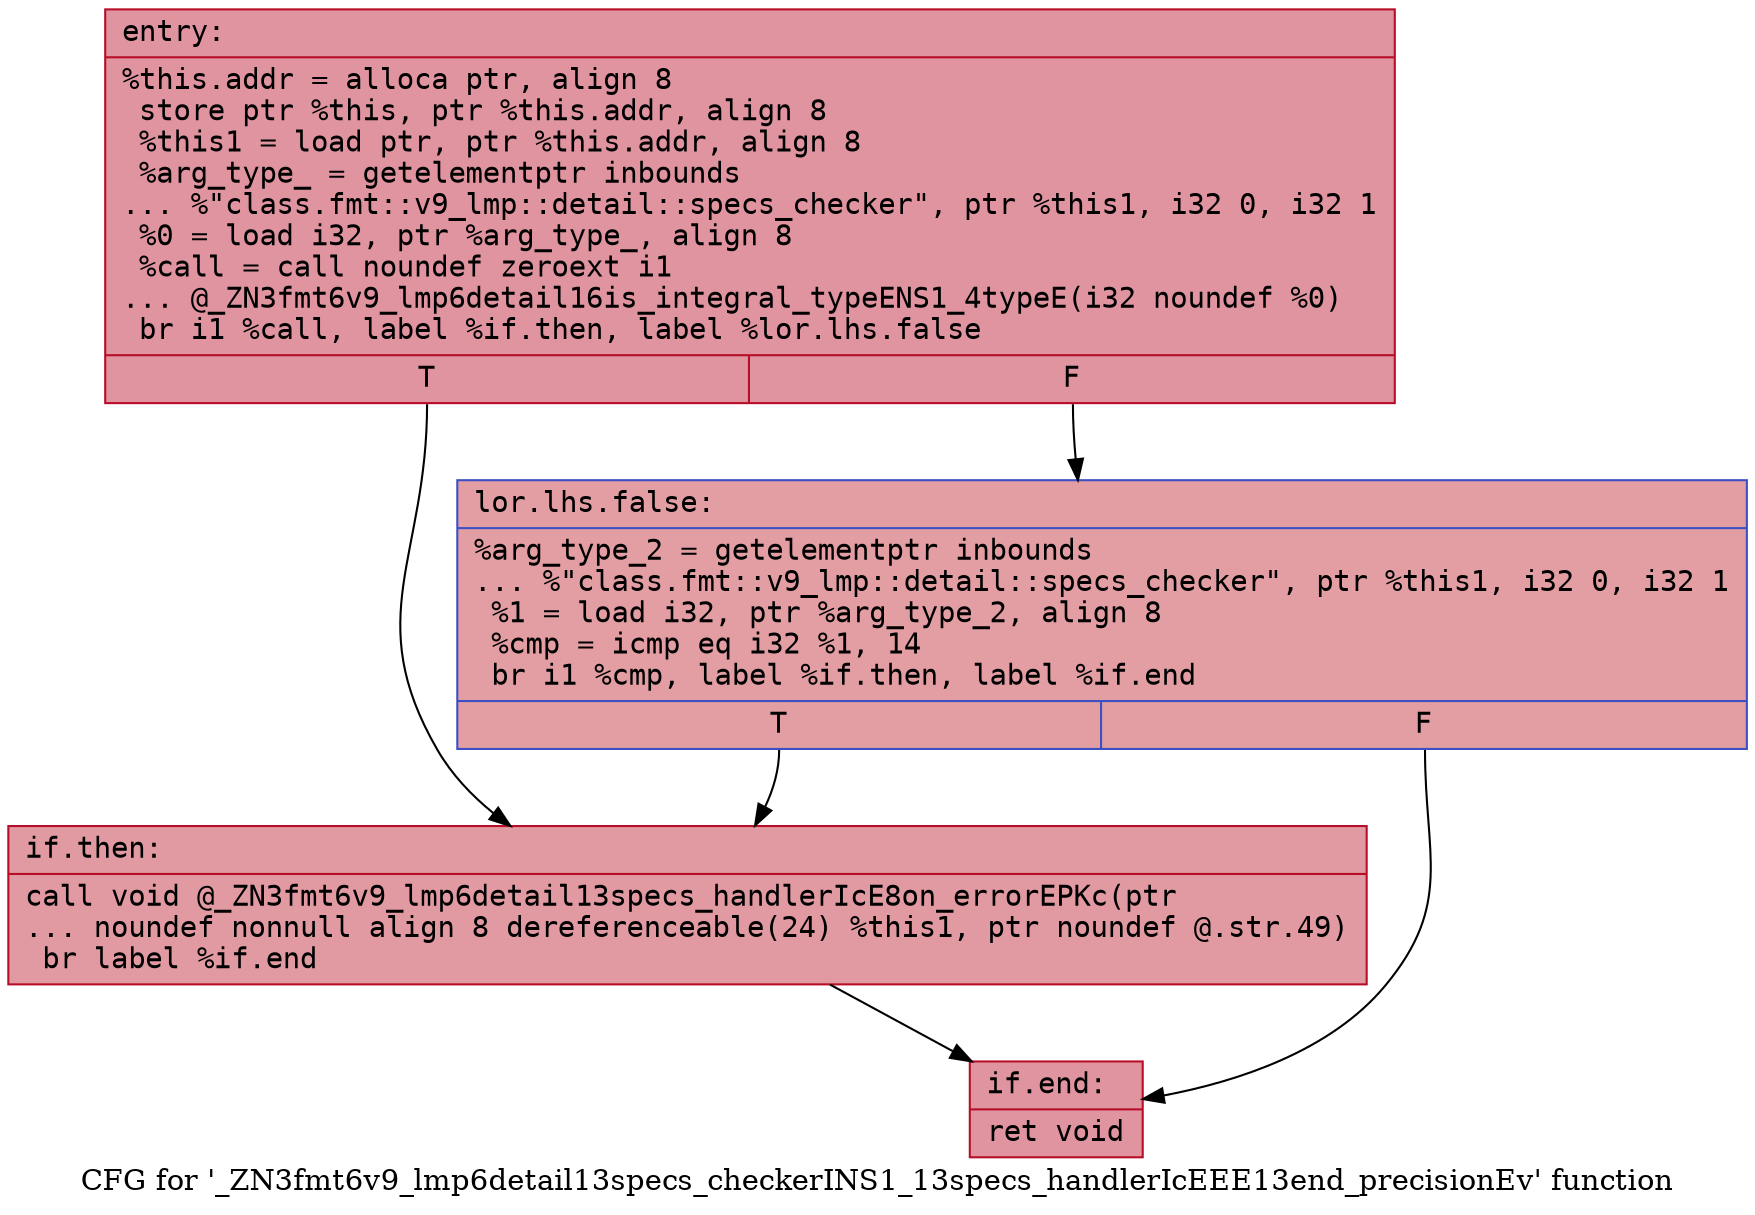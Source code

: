 digraph "CFG for '_ZN3fmt6v9_lmp6detail13specs_checkerINS1_13specs_handlerIcEEE13end_precisionEv' function" {
	label="CFG for '_ZN3fmt6v9_lmp6detail13specs_checkerINS1_13specs_handlerIcEEE13end_precisionEv' function";

	Node0x55fec351f550 [shape=record,color="#b70d28ff", style=filled, fillcolor="#b70d2870" fontname="Courier",label="{entry:\l|  %this.addr = alloca ptr, align 8\l  store ptr %this, ptr %this.addr, align 8\l  %this1 = load ptr, ptr %this.addr, align 8\l  %arg_type_ = getelementptr inbounds\l... %\"class.fmt::v9_lmp::detail::specs_checker\", ptr %this1, i32 0, i32 1\l  %0 = load i32, ptr %arg_type_, align 8\l  %call = call noundef zeroext i1\l... @_ZN3fmt6v9_lmp6detail16is_integral_typeENS1_4typeE(i32 noundef %0)\l  br i1 %call, label %if.then, label %lor.lhs.false\l|{<s0>T|<s1>F}}"];
	Node0x55fec351f550:s0 -> Node0x55fec351f970[tooltip="entry -> if.then\nProbability 50.00%" ];
	Node0x55fec351f550:s1 -> Node0x55fec351f9e0[tooltip="entry -> lor.lhs.false\nProbability 50.00%" ];
	Node0x55fec351f9e0 [shape=record,color="#3d50c3ff", style=filled, fillcolor="#be242e70" fontname="Courier",label="{lor.lhs.false:\l|  %arg_type_2 = getelementptr inbounds\l... %\"class.fmt::v9_lmp::detail::specs_checker\", ptr %this1, i32 0, i32 1\l  %1 = load i32, ptr %arg_type_2, align 8\l  %cmp = icmp eq i32 %1, 14\l  br i1 %cmp, label %if.then, label %if.end\l|{<s0>T|<s1>F}}"];
	Node0x55fec351f9e0:s0 -> Node0x55fec351f970[tooltip="lor.lhs.false -> if.then\nProbability 50.00%" ];
	Node0x55fec351f9e0:s1 -> Node0x55fec351fc80[tooltip="lor.lhs.false -> if.end\nProbability 50.00%" ];
	Node0x55fec351f970 [shape=record,color="#b70d28ff", style=filled, fillcolor="#bb1b2c70" fontname="Courier",label="{if.then:\l|  call void @_ZN3fmt6v9_lmp6detail13specs_handlerIcE8on_errorEPKc(ptr\l... noundef nonnull align 8 dereferenceable(24) %this1, ptr noundef @.str.49)\l  br label %if.end\l}"];
	Node0x55fec351f970 -> Node0x55fec351fc80[tooltip="if.then -> if.end\nProbability 100.00%" ];
	Node0x55fec351fc80 [shape=record,color="#b70d28ff", style=filled, fillcolor="#b70d2870" fontname="Courier",label="{if.end:\l|  ret void\l}"];
}
